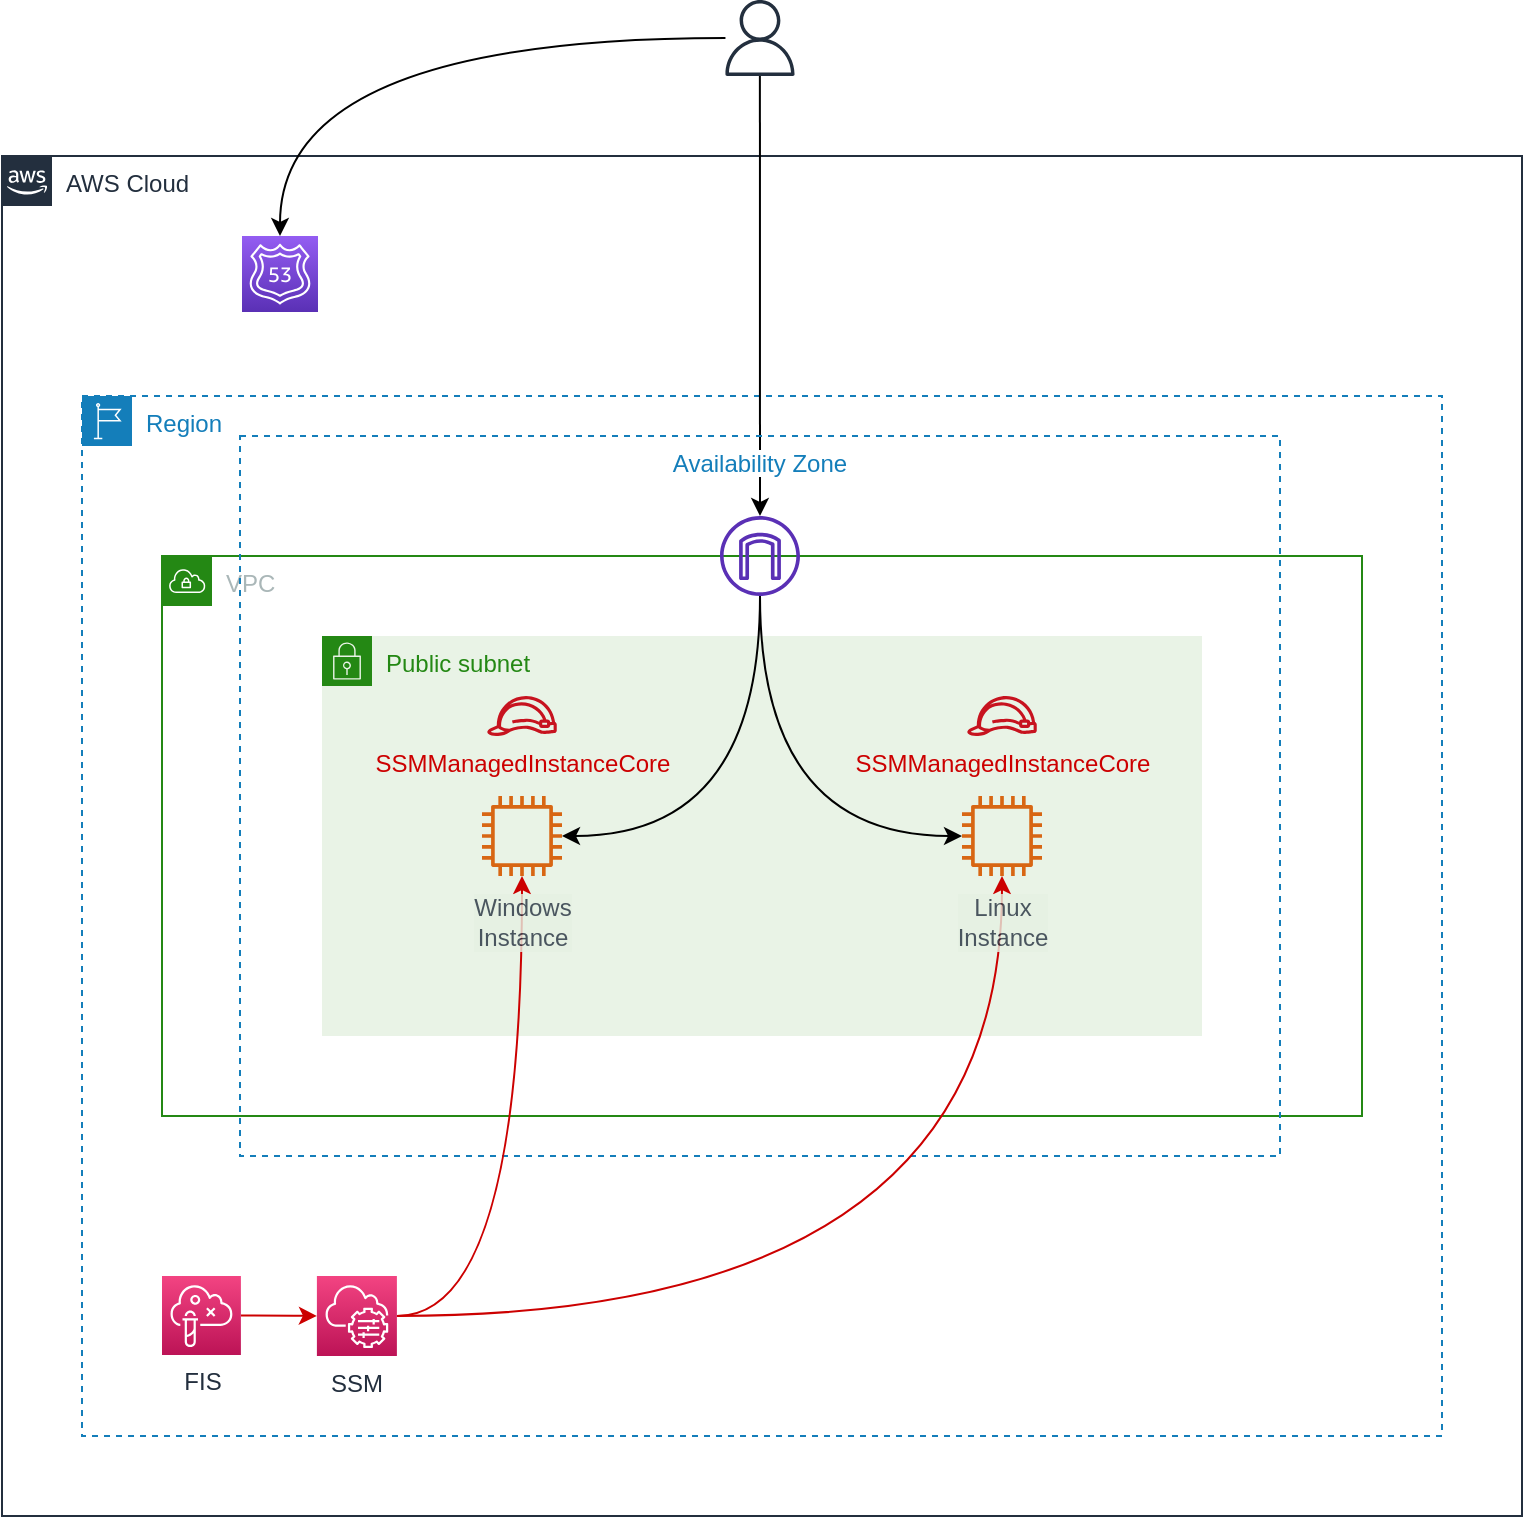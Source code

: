 <mxfile version="12.4.8" type="device"><diagram id="-xoFR7a4HKE300b-0tRi" name="Page-1"><mxGraphModel dx="1554" dy="746" grid="1" gridSize="10" guides="1" tooltips="1" connect="1" arrows="1" fold="1" page="1" pageScale="1" pageWidth="850" pageHeight="1100" math="0" shadow="0"><root><mxCell id="0"/><mxCell id="1" parent="0"/><mxCell id="9P1diAjYhTQcRiJ22vYs-1" value="AWS Cloud" style="points=[[0,0],[0.25,0],[0.5,0],[0.75,0],[1,0],[1,0.25],[1,0.5],[1,0.75],[1,1],[0.75,1],[0.5,1],[0.25,1],[0,1],[0,0.75],[0,0.5],[0,0.25]];outlineConnect=0;gradientColor=none;html=1;whiteSpace=wrap;fontSize=12;fontStyle=0;shape=mxgraph.aws4.group;grIcon=mxgraph.aws4.group_aws_cloud_alt;strokeColor=#232F3E;fillColor=none;verticalAlign=top;align=left;spacingLeft=30;fontColor=#232F3E;dashed=0;" parent="1" vertex="1"><mxGeometry x="80" y="80" width="760" height="680" as="geometry"/></mxCell><mxCell id="9P1diAjYhTQcRiJ22vYs-2" value="Region" style="points=[[0,0],[0.25,0],[0.5,0],[0.75,0],[1,0],[1,0.25],[1,0.5],[1,0.75],[1,1],[0.75,1],[0.5,1],[0.25,1],[0,1],[0,0.75],[0,0.5],[0,0.25]];outlineConnect=0;gradientColor=none;html=1;whiteSpace=wrap;fontSize=12;fontStyle=0;shape=mxgraph.aws4.group;grIcon=mxgraph.aws4.group_region;strokeColor=#147EBA;fillColor=none;verticalAlign=top;align=left;spacingLeft=30;fontColor=#147EBA;dashed=1;" parent="1" vertex="1"><mxGeometry x="120" y="200" width="680" height="520" as="geometry"/></mxCell><mxCell id="9P1diAjYhTQcRiJ22vYs-12" value="VPC" style="points=[[0,0],[0.25,0],[0.5,0],[0.75,0],[1,0],[1,0.25],[1,0.5],[1,0.75],[1,1],[0.75,1],[0.5,1],[0.25,1],[0,1],[0,0.75],[0,0.5],[0,0.25]];outlineConnect=0;gradientColor=none;html=1;whiteSpace=wrap;fontSize=12;fontStyle=0;shape=mxgraph.aws4.group;grIcon=mxgraph.aws4.group_vpc;strokeColor=#248814;fillColor=none;verticalAlign=top;align=left;spacingLeft=30;fontColor=#AAB7B8;dashed=0;" parent="1" vertex="1"><mxGeometry x="160" y="280" width="600" height="280" as="geometry"/></mxCell><mxCell id="9P1diAjYhTQcRiJ22vYs-19" style="edgeStyle=orthogonalEdgeStyle;curved=1;rounded=0;orthogonalLoop=1;jettySize=auto;html=1;" parent="1" source="9P1diAjYhTQcRiJ22vYs-18" target="9P1diAjYhTQcRiJ22vYs-11" edge="1"><mxGeometry relative="1" as="geometry"/></mxCell><mxCell id="9P1diAjYhTQcRiJ22vYs-3" value="Availability Zone" style="fillColor=none;strokeColor=#147EBA;dashed=1;verticalAlign=top;fontStyle=0;fontColor=#147EBA;labelBackgroundColor=#ffffff;" parent="1" vertex="1"><mxGeometry x="199" y="220" width="520" height="360" as="geometry"/></mxCell><mxCell id="9P1diAjYhTQcRiJ22vYs-6" value="Public subnet" style="points=[[0,0],[0.25,0],[0.5,0],[0.75,0],[1,0],[1,0.25],[1,0.5],[1,0.75],[1,1],[0.75,1],[0.5,1],[0.25,1],[0,1],[0,0.75],[0,0.5],[0,0.25]];outlineConnect=0;gradientColor=none;html=1;whiteSpace=wrap;fontSize=12;fontStyle=0;shape=mxgraph.aws4.group;grIcon=mxgraph.aws4.group_security_group;grStroke=0;strokeColor=#248814;fillColor=#E9F3E6;verticalAlign=top;align=left;spacingLeft=30;fontColor=#248814;dashed=0;" parent="1" vertex="1"><mxGeometry x="240" y="320" width="440" height="200" as="geometry"/></mxCell><mxCell id="vkOIqaCu_qV_3i89uDXL-12" style="edgeStyle=orthogonalEdgeStyle;curved=1;rounded=0;orthogonalLoop=1;jettySize=auto;html=1;strokeColor=#CC0000;" parent="1" source="vkOIqaCu_qV_3i89uDXL-5" target="9P1diAjYhTQcRiJ22vYs-8" edge="1"><mxGeometry relative="1" as="geometry"/></mxCell><mxCell id="vkOIqaCu_qV_3i89uDXL-13" style="edgeStyle=orthogonalEdgeStyle;curved=1;rounded=0;orthogonalLoop=1;jettySize=auto;html=1;strokeColor=#CC0000;labelBackgroundColor=#d5e8d4;" parent="1" source="vkOIqaCu_qV_3i89uDXL-5" target="vkOIqaCu_qV_3i89uDXL-1" edge="1"><mxGeometry relative="1" as="geometry"/></mxCell><mxCell id="9P1diAjYhTQcRiJ22vYs-8" value="Windows&lt;br&gt;Instance" style="outlineConnect=0;fontColor=#232F3E;gradientColor=none;fillColor=#D86613;strokeColor=none;dashed=0;verticalLabelPosition=bottom;verticalAlign=bottom;align=center;html=1;fontSize=12;fontStyle=0;aspect=fixed;pointerEvents=1;shape=mxgraph.aws4.instance2;labelBackgroundColor=#e6f1e3;textOpacity=80;" parent="1" vertex="1"><mxGeometry x="320" y="400" width="40" height="40" as="geometry"/></mxCell><mxCell id="vkOIqaCu_qV_3i89uDXL-6" style="edgeStyle=orthogonalEdgeStyle;rounded=0;orthogonalLoop=1;jettySize=auto;html=1;curved=1;" parent="1" source="9P1diAjYhTQcRiJ22vYs-11" target="9P1diAjYhTQcRiJ22vYs-8" edge="1"><mxGeometry relative="1" as="geometry"><Array as="points"><mxPoint x="459" y="420"/></Array></mxGeometry></mxCell><mxCell id="vkOIqaCu_qV_3i89uDXL-7" style="edgeStyle=orthogonalEdgeStyle;curved=1;rounded=0;orthogonalLoop=1;jettySize=auto;html=1;" parent="1" source="9P1diAjYhTQcRiJ22vYs-11" target="vkOIqaCu_qV_3i89uDXL-1" edge="1"><mxGeometry relative="1" as="geometry"><Array as="points"><mxPoint x="459" y="420"/></Array></mxGeometry></mxCell><mxCell id="9P1diAjYhTQcRiJ22vYs-23" style="edgeStyle=orthogonalEdgeStyle;curved=1;rounded=0;orthogonalLoop=1;jettySize=auto;html=1;" parent="1" source="9P1diAjYhTQcRiJ22vYs-18" target="9P1diAjYhTQcRiJ22vYs-22" edge="1"><mxGeometry relative="1" as="geometry"/></mxCell><mxCell id="9P1diAjYhTQcRiJ22vYs-18" value="" style="outlineConnect=0;fontColor=#232F3E;gradientColor=none;fillColor=#232F3E;strokeColor=none;dashed=0;verticalLabelPosition=bottom;verticalAlign=top;align=center;html=1;fontSize=12;fontStyle=0;aspect=fixed;pointerEvents=1;shape=mxgraph.aws4.user;" parent="1" vertex="1"><mxGeometry x="440" y="2" width="38" height="38" as="geometry"/></mxCell><mxCell id="9P1diAjYhTQcRiJ22vYs-22" value="" style="points=[[0,0,0],[0.25,0,0],[0.5,0,0],[0.75,0,0],[1,0,0],[0,1,0],[0.25,1,0],[0.5,1,0],[0.75,1,0],[1,1,0],[0,0.25,0],[0,0.5,0],[0,0.75,0],[1,0.25,0],[1,0.5,0],[1,0.75,0]];outlineConnect=0;fontColor=#232F3E;gradientColor=#945DF2;gradientDirection=north;fillColor=#5A30B5;strokeColor=#ffffff;dashed=0;verticalLabelPosition=bottom;verticalAlign=top;align=center;html=1;fontSize=12;fontStyle=0;aspect=fixed;shape=mxgraph.aws4.resourceIcon;resIcon=mxgraph.aws4.route_53;" parent="1" vertex="1"><mxGeometry x="200" y="120" width="38" height="38" as="geometry"/></mxCell><mxCell id="vkOIqaCu_qV_3i89uDXL-1" value="Linux&lt;br&gt;Instance" style="outlineConnect=0;fontColor=#232F3E;gradientColor=none;fillColor=#D86613;strokeColor=none;dashed=0;verticalLabelPosition=bottom;verticalAlign=bottom;align=center;html=1;fontSize=12;fontStyle=0;aspect=fixed;pointerEvents=1;shape=mxgraph.aws4.instance2;labelBackgroundColor=#e6f1e3;textOpacity=80;" parent="1" vertex="1"><mxGeometry x="560" y="400" width="40" height="40" as="geometry"/></mxCell><mxCell id="vkOIqaCu_qV_3i89uDXL-2" value="&lt;font color=&quot;#cc0000&quot;&gt;SSMManagedInstanceCore&lt;/font&gt;" style="outlineConnect=0;fontColor=#232F3E;gradientColor=none;fillColor=#C7131F;strokeColor=none;dashed=0;verticalLabelPosition=bottom;verticalAlign=top;align=center;html=1;fontSize=12;fontStyle=0;aspect=fixed;pointerEvents=1;shape=mxgraph.aws4.role;" parent="1" vertex="1"><mxGeometry x="322.28" y="350" width="35.45" height="20" as="geometry"/></mxCell><mxCell id="vkOIqaCu_qV_3i89uDXL-3" value="&lt;font color=&quot;#cc0000&quot;&gt;SSMManagedInstanceCore&lt;/font&gt;" style="outlineConnect=0;fontColor=#232F3E;gradientColor=none;fillColor=#C7131F;strokeColor=none;dashed=0;verticalLabelPosition=bottom;verticalAlign=top;align=center;html=1;fontSize=12;fontStyle=0;aspect=fixed;pointerEvents=1;shape=mxgraph.aws4.role;" parent="1" vertex="1"><mxGeometry x="562.28" y="350" width="35.45" height="20" as="geometry"/></mxCell><mxCell id="vkOIqaCu_qV_3i89uDXL-11" style="edgeStyle=orthogonalEdgeStyle;curved=1;rounded=0;orthogonalLoop=1;jettySize=auto;html=1;strokeColor=#CC0000;" parent="1" source="vkOIqaCu_qV_3i89uDXL-4" target="vkOIqaCu_qV_3i89uDXL-5" edge="1"><mxGeometry relative="1" as="geometry"/></mxCell><mxCell id="vkOIqaCu_qV_3i89uDXL-4" value="FIS" style="points=[[0,0,0],[0.25,0,0],[0.5,0,0],[0.75,0,0],[1,0,0],[0,1,0],[0.25,1,0],[0.5,1,0],[0.75,1,0],[1,1,0],[0,0.25,0],[0,0.5,0],[0,0.75,0],[1,0.25,0],[1,0.5,0],[1,0.75,0]];points=[[0,0,0],[0.25,0,0],[0.5,0,0],[0.75,0,0],[1,0,0],[0,1,0],[0.25,1,0],[0.5,1,0],[0.75,1,0],[1,1,0],[0,0.25,0],[0,0.5,0],[0,0.75,0],[1,0.25,0],[1,0.5,0],[1,0.75,0]];outlineConnect=0;fontColor=#232F3E;gradientColor=#F34482;gradientDirection=north;fillColor=#BC1356;strokeColor=#ffffff;dashed=0;verticalLabelPosition=bottom;verticalAlign=top;align=center;html=1;fontSize=12;fontStyle=0;aspect=fixed;shape=mxgraph.aws4.resourceIcon;resIcon=mxgraph.aws4.fault_injection_simulator;" parent="1" vertex="1"><mxGeometry x="160.0" y="640" width="39.45" height="39.45" as="geometry"/></mxCell><mxCell id="vkOIqaCu_qV_3i89uDXL-5" value="SSM" style="points=[[0,0,0],[0.25,0,0],[0.5,0,0],[0.75,0,0],[1,0,0],[0,1,0],[0.25,1,0],[0.5,1,0],[0.75,1,0],[1,1,0],[0,0.25,0],[0,0.5,0],[0,0.75,0],[1,0.25,0],[1,0.5,0],[1,0.75,0]];points=[[0,0,0],[0.25,0,0],[0.5,0,0],[0.75,0,0],[1,0,0],[0,1,0],[0.25,1,0],[0.5,1,0],[0.75,1,0],[1,1,0],[0,0.25,0],[0,0.5,0],[0,0.75,0],[1,0.25,0],[1,0.5,0],[1,0.75,0]];outlineConnect=0;fontColor=#232F3E;gradientColor=#F34482;gradientDirection=north;fillColor=#BC1356;strokeColor=#ffffff;dashed=0;verticalLabelPosition=bottom;verticalAlign=top;align=center;html=1;fontSize=12;fontStyle=0;aspect=fixed;shape=mxgraph.aws4.resourceIcon;resIcon=mxgraph.aws4.systems_manager;" parent="1" vertex="1"><mxGeometry x="237.45" y="640" width="40" height="40" as="geometry"/></mxCell><mxCell id="9P1diAjYhTQcRiJ22vYs-11" value="" style="outlineConnect=0;fontColor=#232F3E;gradientColor=none;fillColor=#5A30B5;strokeColor=none;dashed=0;verticalLabelPosition=bottom;verticalAlign=top;align=center;html=1;fontSize=12;fontStyle=0;aspect=fixed;pointerEvents=1;shape=mxgraph.aws4.internet_gateway;" parent="1" vertex="1"><mxGeometry x="439" y="260" width="40" height="40" as="geometry"/></mxCell></root></mxGraphModel></diagram></mxfile>